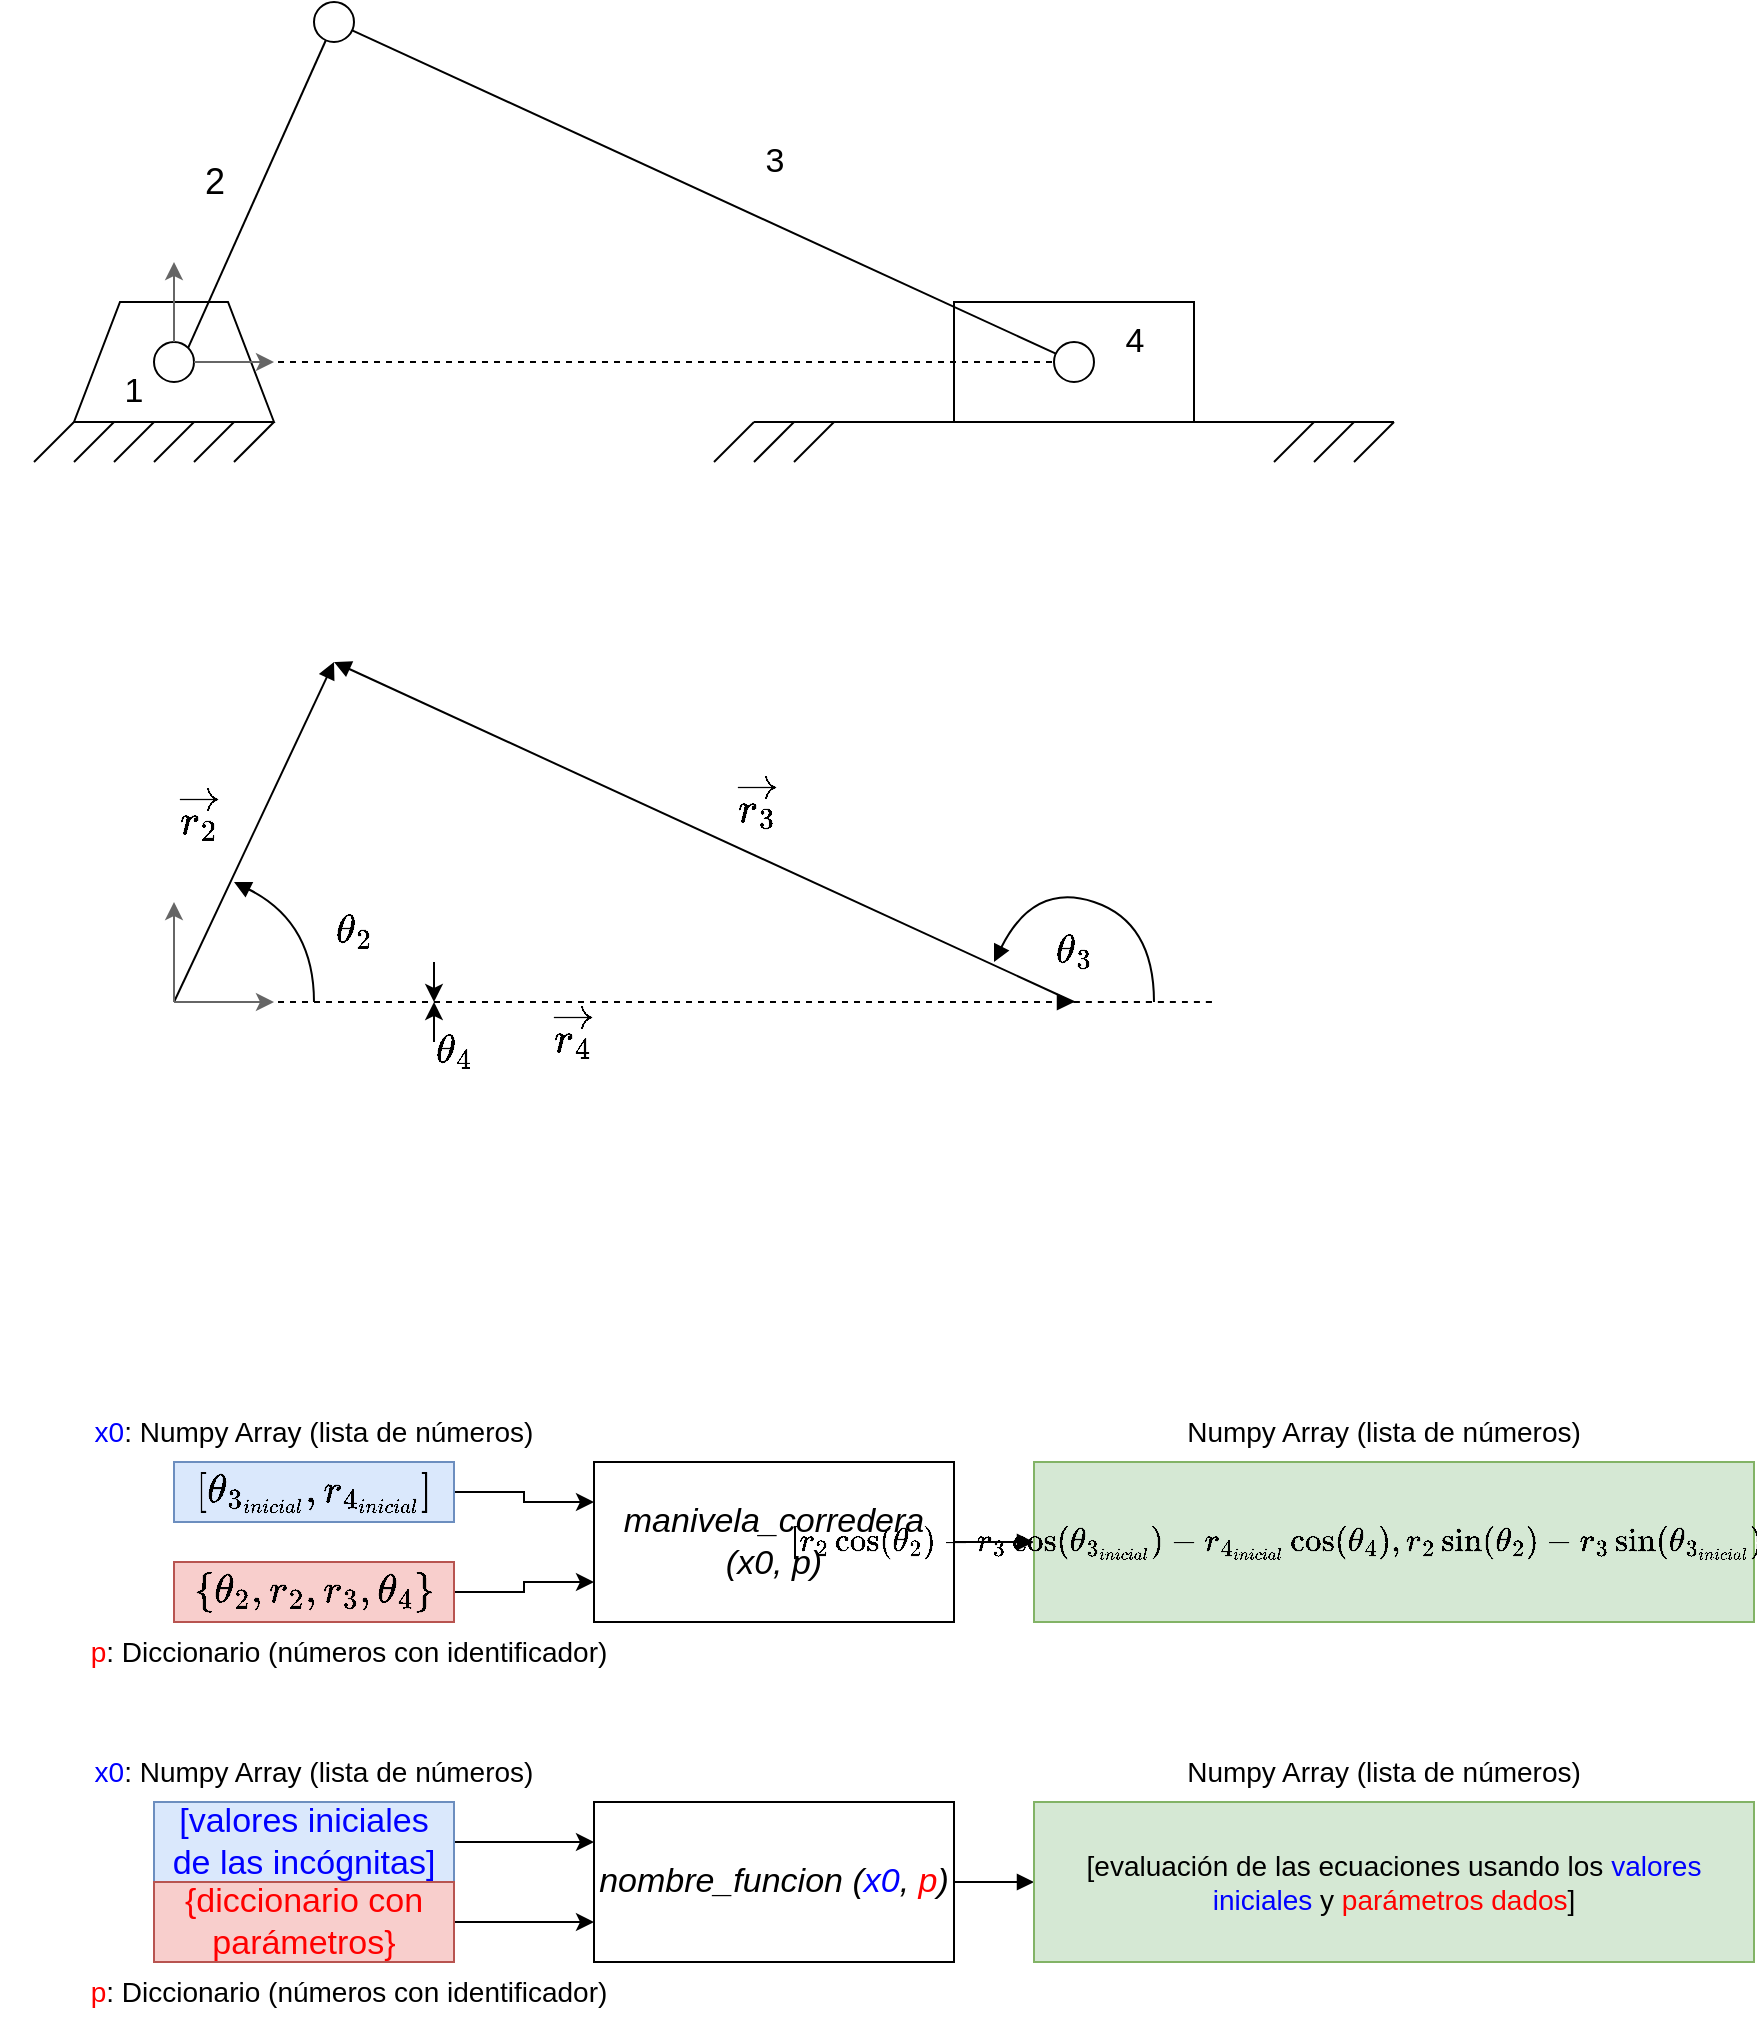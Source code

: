 <mxfile version="18.1.3" type="device"><diagram id="q_a-Vzfi3W0oyYXCMnJ4" name="Página-1"><mxGraphModel dx="981" dy="597" grid="1" gridSize="10" guides="1" tooltips="1" connect="1" arrows="1" fold="1" page="1" pageScale="1" pageWidth="827" pageHeight="1169" math="1" shadow="0"><root><mxCell id="0"/><mxCell id="1" parent="0"/><mxCell id="wKHjVHF_zIsnPyPIIuAp-15" value="" style="group" vertex="1" connectable="0" parent="1"><mxGeometry x="60" y="300" width="120" height="80" as="geometry"/></mxCell><mxCell id="wKHjVHF_zIsnPyPIIuAp-1" value="" style="verticalLabelPosition=middle;verticalAlign=middle;html=1;shape=trapezoid;perimeter=trapezoidPerimeter;whiteSpace=wrap;size=0.23;arcSize=10;flipV=1;labelPosition=center;align=center;direction=west;" vertex="1" parent="wKHjVHF_zIsnPyPIIuAp-15"><mxGeometry x="20" width="100" height="60" as="geometry"/></mxCell><mxCell id="wKHjVHF_zIsnPyPIIuAp-3" value="" style="ellipse;whiteSpace=wrap;html=1;aspect=fixed;" vertex="1" parent="wKHjVHF_zIsnPyPIIuAp-15"><mxGeometry x="60" y="20" width="20" height="20" as="geometry"/></mxCell><mxCell id="wKHjVHF_zIsnPyPIIuAp-4" value="" style="endArrow=none;html=1;rounded=0;entryX=1;entryY=0;entryDx=0;entryDy=0;" edge="1" parent="wKHjVHF_zIsnPyPIIuAp-15" target="wKHjVHF_zIsnPyPIIuAp-1"><mxGeometry width="50" height="50" relative="1" as="geometry"><mxPoint y="80" as="sourcePoint"/><mxPoint x="20" y="80" as="targetPoint"/></mxGeometry></mxCell><mxCell id="wKHjVHF_zIsnPyPIIuAp-10" value="" style="endArrow=none;html=1;rounded=0;entryX=1;entryY=0;entryDx=0;entryDy=0;" edge="1" parent="wKHjVHF_zIsnPyPIIuAp-15"><mxGeometry width="50" height="50" relative="1" as="geometry"><mxPoint x="20" y="80" as="sourcePoint"/><mxPoint x="40" y="60" as="targetPoint"/></mxGeometry></mxCell><mxCell id="wKHjVHF_zIsnPyPIIuAp-11" value="" style="endArrow=none;html=1;rounded=0;entryX=1;entryY=0;entryDx=0;entryDy=0;" edge="1" parent="wKHjVHF_zIsnPyPIIuAp-15"><mxGeometry width="50" height="50" relative="1" as="geometry"><mxPoint x="40" y="80" as="sourcePoint"/><mxPoint x="60" y="60" as="targetPoint"/></mxGeometry></mxCell><mxCell id="wKHjVHF_zIsnPyPIIuAp-12" value="" style="endArrow=none;html=1;rounded=0;entryX=1;entryY=0;entryDx=0;entryDy=0;" edge="1" parent="wKHjVHF_zIsnPyPIIuAp-15"><mxGeometry width="50" height="50" relative="1" as="geometry"><mxPoint x="60" y="80" as="sourcePoint"/><mxPoint x="80" y="60" as="targetPoint"/></mxGeometry></mxCell><mxCell id="wKHjVHF_zIsnPyPIIuAp-13" value="" style="endArrow=none;html=1;rounded=0;entryX=1;entryY=0;entryDx=0;entryDy=0;" edge="1" parent="wKHjVHF_zIsnPyPIIuAp-15"><mxGeometry width="50" height="50" relative="1" as="geometry"><mxPoint x="80" y="80" as="sourcePoint"/><mxPoint x="100" y="60" as="targetPoint"/></mxGeometry></mxCell><mxCell id="wKHjVHF_zIsnPyPIIuAp-14" value="" style="endArrow=none;html=1;rounded=0;entryX=1;entryY=0;entryDx=0;entryDy=0;" edge="1" parent="wKHjVHF_zIsnPyPIIuAp-15"><mxGeometry width="50" height="50" relative="1" as="geometry"><mxPoint x="100" y="80" as="sourcePoint"/><mxPoint x="120" y="60" as="targetPoint"/></mxGeometry></mxCell><mxCell id="wKHjVHF_zIsnPyPIIuAp-59" value="1" style="text;html=1;strokeColor=none;fillColor=none;align=center;verticalAlign=middle;whiteSpace=wrap;rounded=0;fontSize=17;" vertex="1" parent="wKHjVHF_zIsnPyPIIuAp-15"><mxGeometry x="20" y="30" width="60" height="30" as="geometry"/></mxCell><mxCell id="wKHjVHF_zIsnPyPIIuAp-16" value="&lt;font style=&quot;font-size: 18px;&quot;&gt;2&lt;/font&gt;" style="endArrow=none;html=1;rounded=0;exitX=1;exitY=0;exitDx=0;exitDy=0;" edge="1" parent="1" source="wKHjVHF_zIsnPyPIIuAp-3" target="wKHjVHF_zIsnPyPIIuAp-17"><mxGeometry x="-0.039" y="22" width="50" height="50" relative="1" as="geometry"><mxPoint x="180" y="260" as="sourcePoint"/><mxPoint x="210" y="150" as="targetPoint"/><mxPoint as="offset"/></mxGeometry></mxCell><mxCell id="wKHjVHF_zIsnPyPIIuAp-17" value="" style="ellipse;whiteSpace=wrap;html=1;aspect=fixed;" vertex="1" parent="1"><mxGeometry x="200" y="150" width="20" height="20" as="geometry"/></mxCell><mxCell id="wKHjVHF_zIsnPyPIIuAp-21" value="" style="rounded=0;whiteSpace=wrap;html=1;" vertex="1" parent="1"><mxGeometry x="520" y="300" width="120" height="60" as="geometry"/></mxCell><mxCell id="wKHjVHF_zIsnPyPIIuAp-22" value="" style="ellipse;whiteSpace=wrap;html=1;aspect=fixed;" vertex="1" parent="1"><mxGeometry x="570" y="320" width="20" height="20" as="geometry"/></mxCell><mxCell id="wKHjVHF_zIsnPyPIIuAp-20" value="&lt;font style=&quot;font-size: 17px;&quot;&gt;3&lt;/font&gt;" style="endArrow=none;html=1;rounded=0;" edge="1" parent="1" source="wKHjVHF_zIsnPyPIIuAp-17" target="wKHjVHF_zIsnPyPIIuAp-22"><mxGeometry x="0.132" y="28" width="50" height="50" relative="1" as="geometry"><mxPoint x="330" y="140" as="sourcePoint"/><mxPoint x="490" y="290" as="targetPoint"/><mxPoint as="offset"/></mxGeometry></mxCell><mxCell id="wKHjVHF_zIsnPyPIIuAp-23" value="" style="endArrow=none;html=1;rounded=0;" edge="1" parent="1"><mxGeometry width="50" height="50" relative="1" as="geometry"><mxPoint x="420" y="360" as="sourcePoint"/><mxPoint x="740" y="360" as="targetPoint"/></mxGeometry></mxCell><mxCell id="wKHjVHF_zIsnPyPIIuAp-25" value="" style="endArrow=none;html=1;rounded=0;" edge="1" parent="1"><mxGeometry width="50" height="50" relative="1" as="geometry"><mxPoint x="400" y="380" as="sourcePoint"/><mxPoint x="420" y="360" as="targetPoint"/></mxGeometry></mxCell><mxCell id="wKHjVHF_zIsnPyPIIuAp-26" value="" style="endArrow=none;html=1;rounded=0;" edge="1" parent="1"><mxGeometry width="50" height="50" relative="1" as="geometry"><mxPoint x="420" y="380" as="sourcePoint"/><mxPoint x="440" y="360" as="targetPoint"/></mxGeometry></mxCell><mxCell id="wKHjVHF_zIsnPyPIIuAp-27" value="" style="endArrow=none;html=1;rounded=0;" edge="1" parent="1"><mxGeometry width="50" height="50" relative="1" as="geometry"><mxPoint x="440" y="380" as="sourcePoint"/><mxPoint x="460" y="360" as="targetPoint"/></mxGeometry></mxCell><mxCell id="wKHjVHF_zIsnPyPIIuAp-28" value="" style="endArrow=none;html=1;rounded=0;" edge="1" parent="1"><mxGeometry width="50" height="50" relative="1" as="geometry"><mxPoint x="680" y="380" as="sourcePoint"/><mxPoint x="700" y="360" as="targetPoint"/></mxGeometry></mxCell><mxCell id="wKHjVHF_zIsnPyPIIuAp-29" value="" style="endArrow=none;html=1;rounded=0;" edge="1" parent="1"><mxGeometry width="50" height="50" relative="1" as="geometry"><mxPoint x="700" y="380" as="sourcePoint"/><mxPoint x="720" y="360" as="targetPoint"/></mxGeometry></mxCell><mxCell id="wKHjVHF_zIsnPyPIIuAp-30" value="" style="endArrow=none;html=1;rounded=0;" edge="1" parent="1"><mxGeometry width="50" height="50" relative="1" as="geometry"><mxPoint x="720" y="380" as="sourcePoint"/><mxPoint x="740" y="360" as="targetPoint"/></mxGeometry></mxCell><mxCell id="wKHjVHF_zIsnPyPIIuAp-31" value="4" style="endArrow=none;dashed=1;html=1;rounded=0;fontSize=17;" edge="1" parent="1" source="wKHjVHF_zIsnPyPIIuAp-3" target="wKHjVHF_zIsnPyPIIuAp-22"><mxGeometry x="1" y="41" width="50" height="50" relative="1" as="geometry"><mxPoint x="450" y="370" as="sourcePoint"/><mxPoint x="500" y="320" as="targetPoint"/><mxPoint x="40" y="31" as="offset"/></mxGeometry></mxCell><mxCell id="wKHjVHF_zIsnPyPIIuAp-32" value="" style="endArrow=classic;html=1;rounded=0;fontSize=17;fillColor=#f5f5f5;strokeColor=#666666;" edge="1" parent="1" source="wKHjVHF_zIsnPyPIIuAp-3"><mxGeometry width="50" height="50" relative="1" as="geometry"><mxPoint x="200" y="440" as="sourcePoint"/><mxPoint x="130" y="280" as="targetPoint"/></mxGeometry></mxCell><mxCell id="wKHjVHF_zIsnPyPIIuAp-33" value="" style="endArrow=classic;html=1;rounded=0;fontSize=17;fillColor=#f5f5f5;strokeColor=#666666;" edge="1" parent="1" source="wKHjVHF_zIsnPyPIIuAp-3"><mxGeometry width="50" height="50" relative="1" as="geometry"><mxPoint x="140" y="330" as="sourcePoint"/><mxPoint x="180" y="330" as="targetPoint"/></mxGeometry></mxCell><mxCell id="wKHjVHF_zIsnPyPIIuAp-43" value="&lt;font style=&quot;font-size: 18px;&quot;&gt;$$\overrightarrow{r_2}$$&lt;/font&gt;" style="endArrow=block;html=1;rounded=0;labelBackgroundColor=none;endFill=1;" edge="1" parent="1"><mxGeometry x="-0.036" y="29" width="50" height="50" relative="1" as="geometry"><mxPoint x="130" y="650" as="sourcePoint"/><mxPoint x="210" y="480" as="targetPoint"/><mxPoint as="offset"/></mxGeometry></mxCell><mxCell id="wKHjVHF_zIsnPyPIIuAp-47" value="&lt;span style=&quot;font-size: 18px;&quot;&gt;$$\overrightarrow{r_3}$$&lt;/span&gt;" style="endArrow=none;html=1;rounded=0;labelBackgroundColor=none;startArrow=block;startFill=1;" edge="1" parent="1"><mxGeometry x="0.085" y="24" width="50" height="50" relative="1" as="geometry"><mxPoint x="210" y="480" as="sourcePoint"/><mxPoint x="580" y="650" as="targetPoint"/><mxPoint as="offset"/></mxGeometry></mxCell><mxCell id="wKHjVHF_zIsnPyPIIuAp-55" value="" style="endArrow=block;dashed=1;html=1;rounded=0;fontSize=17;labelBackgroundColor=none;endFill=1;" edge="1" parent="1"><mxGeometry x="-0.395" y="-60" width="50" height="50" relative="1" as="geometry"><mxPoint x="140.0" y="650" as="sourcePoint"/><mxPoint x="580" y="650" as="targetPoint"/><mxPoint as="offset"/></mxGeometry></mxCell><mxCell id="wKHjVHF_zIsnPyPIIuAp-56" value="" style="endArrow=classic;html=1;rounded=0;fontSize=17;fillColor=#f5f5f5;strokeColor=#666666;" edge="1" parent="1"><mxGeometry width="50" height="50" relative="1" as="geometry"><mxPoint x="130" y="650" as="sourcePoint"/><mxPoint x="130" y="600.0" as="targetPoint"/></mxGeometry></mxCell><mxCell id="wKHjVHF_zIsnPyPIIuAp-57" value="" style="endArrow=classic;html=1;rounded=0;fontSize=17;fillColor=#f5f5f5;strokeColor=#666666;" edge="1" parent="1"><mxGeometry width="50" height="50" relative="1" as="geometry"><mxPoint x="130" y="650" as="sourcePoint"/><mxPoint x="180" y="650" as="targetPoint"/></mxGeometry></mxCell><mxCell id="wKHjVHF_zIsnPyPIIuAp-61" value="&lt;span style=&quot;font-size: 18px; background-color: rgb(255, 255, 255);&quot;&gt;$$\overrightarrow{r_4}$$&lt;/span&gt;" style="text;html=1;strokeColor=none;fillColor=none;align=center;verticalAlign=middle;whiteSpace=wrap;rounded=0;fontSize=17;" vertex="1" parent="1"><mxGeometry x="300" y="650" width="60" height="30" as="geometry"/></mxCell><mxCell id="wKHjVHF_zIsnPyPIIuAp-67" value="" style="endArrow=block;html=1;rounded=0;labelBackgroundColor=none;fontSize=17;curved=1;endFill=1;" edge="1" parent="1"><mxGeometry width="50" height="50" relative="1" as="geometry"><mxPoint x="200" y="650" as="sourcePoint"/><mxPoint x="160" y="590" as="targetPoint"/><Array as="points"><mxPoint x="200" y="610"/></Array></mxGeometry></mxCell><mxCell id="wKHjVHF_zIsnPyPIIuAp-68" value="" style="endArrow=block;html=1;rounded=0;labelBackgroundColor=none;fontSize=17;curved=1;endFill=1;" edge="1" parent="1"><mxGeometry width="50" height="50" relative="1" as="geometry"><mxPoint x="620" y="650" as="sourcePoint"/><mxPoint x="540" y="630" as="targetPoint"/><Array as="points"><mxPoint x="620" y="610"/><mxPoint x="560" y="590"/></Array></mxGeometry></mxCell><mxCell id="wKHjVHF_zIsnPyPIIuAp-70" value="" style="endArrow=none;dashed=1;html=1;rounded=0;labelBackgroundColor=none;fontSize=17;curved=1;" edge="1" parent="1"><mxGeometry width="50" height="50" relative="1" as="geometry"><mxPoint x="580" y="650" as="sourcePoint"/><mxPoint x="650" y="650" as="targetPoint"/></mxGeometry></mxCell><mxCell id="wKHjVHF_zIsnPyPIIuAp-71" value="$$\theta_2$$" style="text;html=1;strokeColor=none;fillColor=none;align=center;verticalAlign=middle;whiteSpace=wrap;rounded=0;fontSize=17;" vertex="1" parent="1"><mxGeometry x="190" y="600" width="60" height="30" as="geometry"/></mxCell><mxCell id="wKHjVHF_zIsnPyPIIuAp-72" value="$$\theta_3$$" style="text;html=1;strokeColor=none;fillColor=none;align=center;verticalAlign=middle;whiteSpace=wrap;rounded=0;fontSize=17;" vertex="1" parent="1"><mxGeometry x="550" y="610" width="60" height="30" as="geometry"/></mxCell><mxCell id="wKHjVHF_zIsnPyPIIuAp-73" value="$$\theta_4$$" style="text;html=1;strokeColor=none;fillColor=none;align=center;verticalAlign=middle;whiteSpace=wrap;rounded=0;fontSize=17;" vertex="1" parent="1"><mxGeometry x="240" y="660" width="60" height="30" as="geometry"/></mxCell><mxCell id="wKHjVHF_zIsnPyPIIuAp-74" value="" style="endArrow=classic;html=1;rounded=0;labelBackgroundColor=none;fontSize=17;curved=1;" edge="1" parent="1"><mxGeometry width="50" height="50" relative="1" as="geometry"><mxPoint x="260" y="630" as="sourcePoint"/><mxPoint x="260" y="650" as="targetPoint"/></mxGeometry></mxCell><mxCell id="wKHjVHF_zIsnPyPIIuAp-76" value="" style="endArrow=classic;html=1;rounded=0;labelBackgroundColor=none;fontSize=17;curved=1;" edge="1" parent="1"><mxGeometry width="50" height="50" relative="1" as="geometry"><mxPoint x="260" y="670" as="sourcePoint"/><mxPoint x="260" y="650" as="targetPoint"/></mxGeometry></mxCell><mxCell id="wKHjVHF_zIsnPyPIIuAp-87" style="edgeStyle=orthogonalEdgeStyle;rounded=0;orthogonalLoop=1;jettySize=auto;html=1;exitX=1;exitY=0.5;exitDx=0;exitDy=0;entryX=0;entryY=0.5;entryDx=0;entryDy=0;labelBackgroundColor=none;fontSize=17;startArrow=none;startFill=0;endArrow=block;endFill=1;" edge="1" parent="1" source="wKHjVHF_zIsnPyPIIuAp-77" target="wKHjVHF_zIsnPyPIIuAp-85"><mxGeometry relative="1" as="geometry"/></mxCell><mxCell id="wKHjVHF_zIsnPyPIIuAp-77" value="&lt;i&gt;manivela_corredera (x0, p)&lt;/i&gt;" style="rounded=0;whiteSpace=wrap;html=1;fontSize=17;" vertex="1" parent="1"><mxGeometry x="340" y="880" width="180" height="80" as="geometry"/></mxCell><mxCell id="wKHjVHF_zIsnPyPIIuAp-78" value="" style="endArrow=classic;html=1;rounded=0;labelBackgroundColor=none;fontSize=17;entryX=0;entryY=0.25;entryDx=0;entryDy=0;exitX=1;exitY=0.5;exitDx=0;exitDy=0;edgeStyle=orthogonalEdgeStyle;" edge="1" parent="1" source="wKHjVHF_zIsnPyPIIuAp-82" target="wKHjVHF_zIsnPyPIIuAp-77"><mxGeometry width="50" height="50" relative="1" as="geometry"><mxPoint x="280" y="900" as="sourcePoint"/><mxPoint x="270" y="870" as="targetPoint"/></mxGeometry></mxCell><mxCell id="wKHjVHF_zIsnPyPIIuAp-80" value="" style="endArrow=classic;html=1;rounded=0;labelBackgroundColor=none;fontSize=17;entryX=0;entryY=0.75;entryDx=0;entryDy=0;exitX=1;exitY=0.5;exitDx=0;exitDy=0;edgeStyle=orthogonalEdgeStyle;" edge="1" parent="1" source="wKHjVHF_zIsnPyPIIuAp-84" target="wKHjVHF_zIsnPyPIIuAp-77"><mxGeometry width="50" height="50" relative="1" as="geometry"><mxPoint x="280" y="940" as="sourcePoint"/><mxPoint x="320.0" y="940" as="targetPoint"/></mxGeometry></mxCell><mxCell id="wKHjVHF_zIsnPyPIIuAp-82" value="$$[\theta_{3_{inicial}},r_{4_{inicial}}]&lt;br&gt;$$" style="text;html=1;strokeColor=#6c8ebf;fillColor=#dae8fc;align=center;verticalAlign=middle;whiteSpace=wrap;rounded=0;fontSize=17;" vertex="1" parent="1"><mxGeometry x="130" y="880" width="140" height="30" as="geometry"/></mxCell><mxCell id="wKHjVHF_zIsnPyPIIuAp-84" value="$$\{ \theta_2,r_2,r_3,\theta_4\} $$" style="text;html=1;strokeColor=#b85450;fillColor=#f8cecc;align=center;verticalAlign=middle;whiteSpace=wrap;rounded=0;fontSize=17;" vertex="1" parent="1"><mxGeometry x="130" y="930" width="140" height="30" as="geometry"/></mxCell><mxCell id="wKHjVHF_zIsnPyPIIuAp-85" value="$$[r_2\cos(\theta_{2})-r_3\cos(\theta_{3_{inicial}&lt;br style=&quot;font-size: 14px;&quot;&gt;})-r_{4_{inicial}&lt;br style=&quot;font-size: 14px;&quot;&gt;}\cos(\theta_{4}),\\r_2\sin(\theta_{2})-r_3\sin(\theta_{3_{inicial}})-r_{4_{inicial}}\sin(\theta_{4})]$$" style="text;html=1;strokeColor=#82b366;fillColor=#d5e8d4;align=center;verticalAlign=middle;whiteSpace=wrap;rounded=0;fontSize=14;" vertex="1" parent="1"><mxGeometry x="560" y="880" width="360" height="80" as="geometry"/></mxCell><mxCell id="wKHjVHF_zIsnPyPIIuAp-89" style="edgeStyle=orthogonalEdgeStyle;rounded=0;orthogonalLoop=1;jettySize=auto;html=1;exitX=0;exitY=0.5;exitDx=0;exitDy=0;exitPerimeter=0;labelBackgroundColor=none;fontSize=14;fontColor=#FF0000;startArrow=none;startFill=0;endArrow=block;endFill=1;" edge="1" parent="1"><mxGeometry relative="1" as="geometry"><mxPoint x="200" y="880" as="sourcePoint"/><mxPoint x="200" y="880" as="targetPoint"/></mxGeometry></mxCell><mxCell id="wKHjVHF_zIsnPyPIIuAp-90" value="&lt;font color=&quot;#0000ff&quot;&gt;x0&lt;/font&gt;: Numpy Array (lista de números)" style="text;html=1;strokeColor=none;fillColor=none;align=center;verticalAlign=middle;whiteSpace=wrap;rounded=0;dashed=1;fontSize=14;fontColor=#000000;" vertex="1" parent="1"><mxGeometry x="75" y="850" width="250" height="30" as="geometry"/></mxCell><mxCell id="wKHjVHF_zIsnPyPIIuAp-91" value="&lt;font color=&quot;#ff0000&quot;&gt;p&lt;/font&gt;: Diccionario (números con identificador)" style="text;html=1;strokeColor=none;fillColor=none;align=center;verticalAlign=middle;whiteSpace=wrap;rounded=0;dashed=1;fontSize=14;fontColor=#000000;" vertex="1" parent="1"><mxGeometry x="75" y="960" width="285" height="30" as="geometry"/></mxCell><mxCell id="wKHjVHF_zIsnPyPIIuAp-92" value="Numpy Array (lista de números)" style="text;html=1;strokeColor=none;fillColor=none;align=center;verticalAlign=middle;whiteSpace=wrap;rounded=0;dashed=1;fontSize=14;fontColor=#000000;" vertex="1" parent="1"><mxGeometry x="610" y="850" width="250" height="30" as="geometry"/></mxCell><mxCell id="wKHjVHF_zIsnPyPIIuAp-93" style="edgeStyle=orthogonalEdgeStyle;rounded=0;orthogonalLoop=1;jettySize=auto;html=1;exitX=1;exitY=0.5;exitDx=0;exitDy=0;entryX=0;entryY=0.5;entryDx=0;entryDy=0;labelBackgroundColor=none;fontSize=17;startArrow=none;startFill=0;endArrow=block;endFill=1;" edge="1" parent="1" source="wKHjVHF_zIsnPyPIIuAp-94" target="wKHjVHF_zIsnPyPIIuAp-99"><mxGeometry relative="1" as="geometry"/></mxCell><mxCell id="wKHjVHF_zIsnPyPIIuAp-94" value="&lt;i&gt;nombre_funcion (&lt;font color=&quot;#0000ff&quot;&gt;x0&lt;/font&gt;, &lt;font color=&quot;#ff0000&quot;&gt;p&lt;/font&gt;)&lt;/i&gt;" style="rounded=0;whiteSpace=wrap;html=1;fontSize=17;" vertex="1" parent="1"><mxGeometry x="340" y="1050" width="180" height="80" as="geometry"/></mxCell><mxCell id="wKHjVHF_zIsnPyPIIuAp-95" value="" style="endArrow=classic;html=1;rounded=0;labelBackgroundColor=none;fontSize=17;entryX=0;entryY=0.25;entryDx=0;entryDy=0;exitX=1;exitY=0.5;exitDx=0;exitDy=0;edgeStyle=orthogonalEdgeStyle;" edge="1" parent="1" source="wKHjVHF_zIsnPyPIIuAp-97" target="wKHjVHF_zIsnPyPIIuAp-94"><mxGeometry width="50" height="50" relative="1" as="geometry"><mxPoint x="280" y="1070" as="sourcePoint"/><mxPoint x="270" y="1040" as="targetPoint"/></mxGeometry></mxCell><mxCell id="wKHjVHF_zIsnPyPIIuAp-96" value="" style="endArrow=classic;html=1;rounded=0;labelBackgroundColor=none;fontSize=17;entryX=0;entryY=0.75;entryDx=0;entryDy=0;exitX=1;exitY=0.5;exitDx=0;exitDy=0;edgeStyle=orthogonalEdgeStyle;" edge="1" parent="1" source="wKHjVHF_zIsnPyPIIuAp-98" target="wKHjVHF_zIsnPyPIIuAp-94"><mxGeometry width="50" height="50" relative="1" as="geometry"><mxPoint x="280" y="1110" as="sourcePoint"/><mxPoint x="320.0" y="1110" as="targetPoint"/></mxGeometry></mxCell><mxCell id="wKHjVHF_zIsnPyPIIuAp-97" value="[valores iniciales de las incógnitas]" style="text;html=1;strokeColor=#6c8ebf;fillColor=#dae8fc;align=center;verticalAlign=middle;whiteSpace=wrap;rounded=0;fontSize=17;fontColor=#0000FF;" vertex="1" parent="1"><mxGeometry x="120" y="1050" width="150" height="40" as="geometry"/></mxCell><mxCell id="wKHjVHF_zIsnPyPIIuAp-98" value="{diccionario con parámetros}" style="text;html=1;strokeColor=#b85450;fillColor=#f8cecc;align=center;verticalAlign=middle;whiteSpace=wrap;rounded=0;fontSize=17;fontColor=#FF0000;" vertex="1" parent="1"><mxGeometry x="120" y="1090" width="150" height="40" as="geometry"/></mxCell><mxCell id="wKHjVHF_zIsnPyPIIuAp-99" value="[evaluación de las ecuaciones usando los &lt;font color=&quot;#0000ff&quot;&gt;valores iniciales &lt;/font&gt;y&amp;nbsp;&lt;font color=&quot;#ff0000&quot;&gt;parámetros dados&lt;/font&gt;]" style="text;html=1;strokeColor=#82b366;fillColor=#d5e8d4;align=center;verticalAlign=middle;whiteSpace=wrap;rounded=0;fontSize=14;" vertex="1" parent="1"><mxGeometry x="560" y="1050" width="360" height="80" as="geometry"/></mxCell><mxCell id="wKHjVHF_zIsnPyPIIuAp-100" style="edgeStyle=orthogonalEdgeStyle;rounded=0;orthogonalLoop=1;jettySize=auto;html=1;exitX=0;exitY=0.5;exitDx=0;exitDy=0;exitPerimeter=0;labelBackgroundColor=none;fontSize=14;fontColor=#FF0000;startArrow=none;startFill=0;endArrow=block;endFill=1;" edge="1" parent="1"><mxGeometry relative="1" as="geometry"><mxPoint x="200" y="1050" as="sourcePoint"/><mxPoint x="200" y="1050" as="targetPoint"/></mxGeometry></mxCell><mxCell id="wKHjVHF_zIsnPyPIIuAp-101" value="&lt;font color=&quot;#0000ff&quot;&gt;x0&lt;/font&gt;: Numpy Array (lista de números)" style="text;html=1;strokeColor=none;fillColor=none;align=center;verticalAlign=middle;whiteSpace=wrap;rounded=0;dashed=1;fontSize=14;fontColor=#000000;" vertex="1" parent="1"><mxGeometry x="75" y="1020" width="250" height="30" as="geometry"/></mxCell><mxCell id="wKHjVHF_zIsnPyPIIuAp-102" value="&lt;font color=&quot;#ff0000&quot;&gt;p&lt;/font&gt;: Diccionario (números con identificador)" style="text;html=1;strokeColor=none;fillColor=none;align=center;verticalAlign=middle;whiteSpace=wrap;rounded=0;dashed=1;fontSize=14;fontColor=#000000;" vertex="1" parent="1"><mxGeometry x="75" y="1130" width="285" height="30" as="geometry"/></mxCell><mxCell id="wKHjVHF_zIsnPyPIIuAp-103" value="Numpy Array (lista de números)" style="text;html=1;strokeColor=none;fillColor=none;align=center;verticalAlign=middle;whiteSpace=wrap;rounded=0;dashed=1;fontSize=14;fontColor=#000000;" vertex="1" parent="1"><mxGeometry x="610" y="1020" width="250" height="30" as="geometry"/></mxCell></root></mxGraphModel></diagram></mxfile>